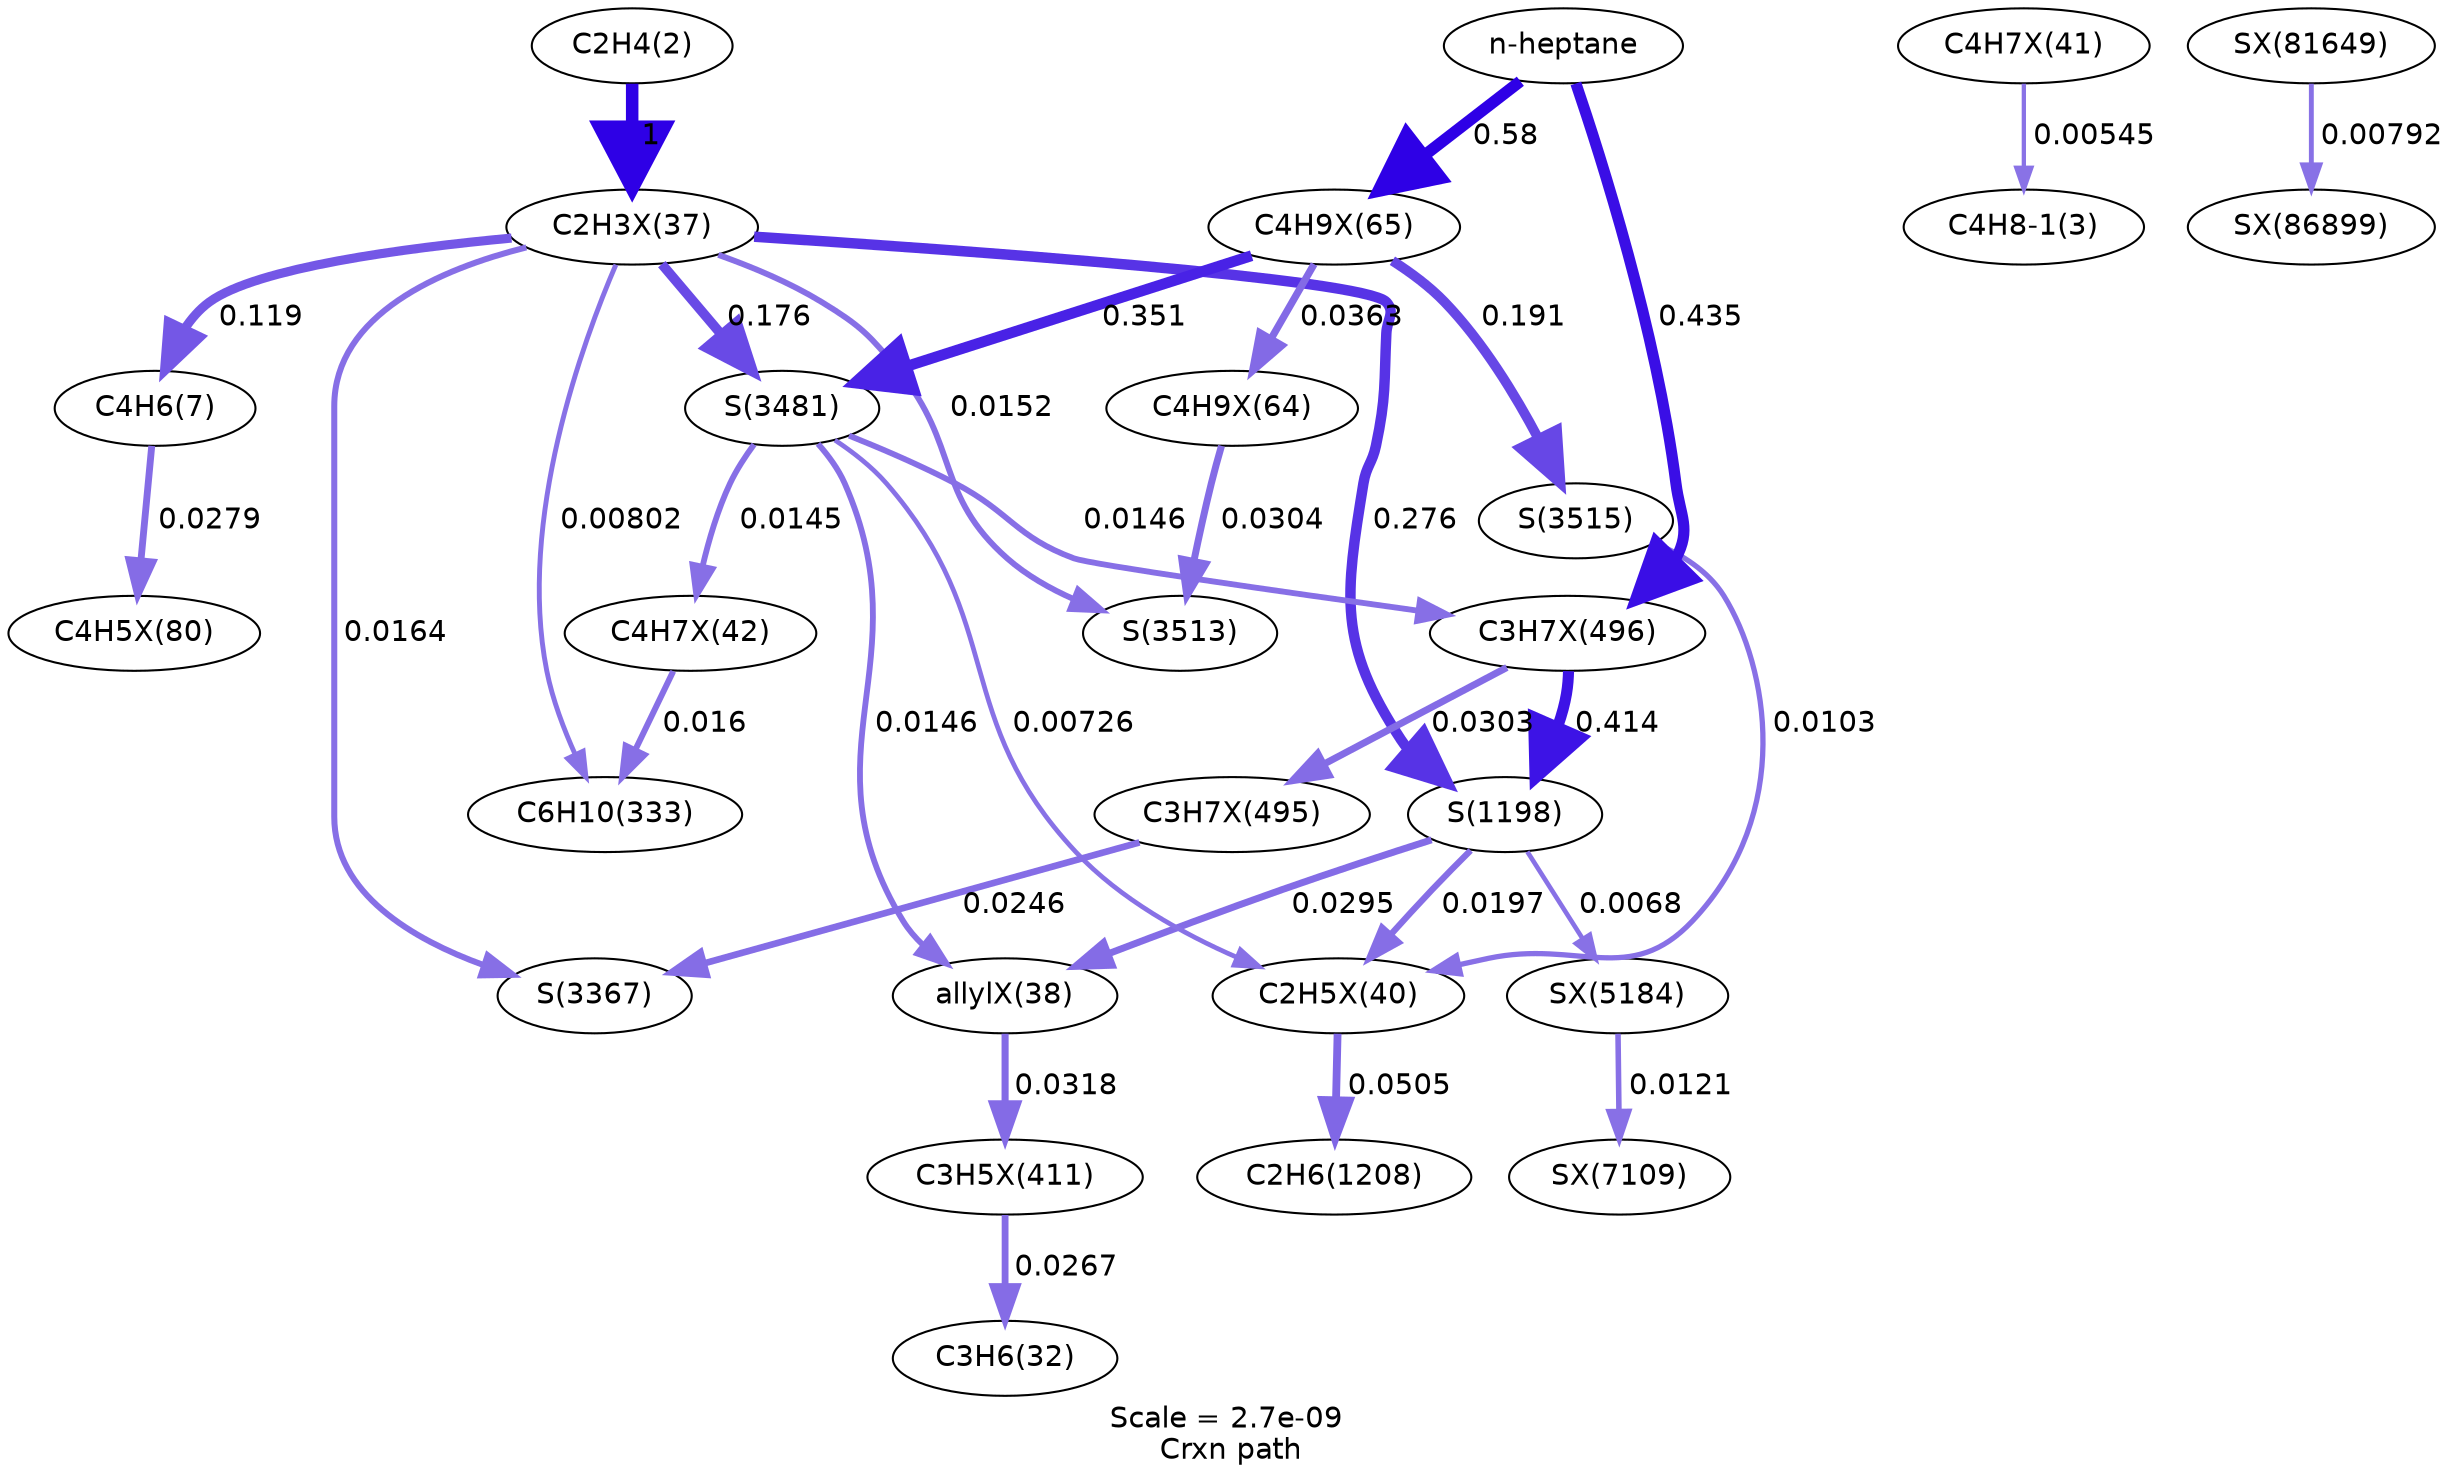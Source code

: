 digraph reaction_paths {
center=1;
s5 -> s69[fontname="Helvetica", style="setlinewidth(6)", arrowsize=3, color="0.7, 1.5, 0.9"
, label=" 1"];
s69 -> s8[fontname="Helvetica", style="setlinewidth(4.39)", arrowsize=2.2, color="0.7, 0.619, 0.9"
, label=" 0.119"];
s69 -> s15[fontname="Helvetica", style="setlinewidth(2.36)", arrowsize=1.18, color="0.7, 0.508, 0.9"
, label=" 0.00802"];
s69 -> s33[fontname="Helvetica", style="setlinewidth(5.03)", arrowsize=2.51, color="0.7, 0.776, 0.9"
, label=" 0.276"];
s69 -> s44[fontname="Helvetica", style="setlinewidth(4.69)", arrowsize=2.34, color="0.7, 0.676, 0.9"
, label=" 0.176"];
s69 -> s42[fontname="Helvetica", style="setlinewidth(2.9)", arrowsize=1.45, color="0.7, 0.516, 0.9"
, label=" 0.0164"];
s69 -> s48[fontname="Helvetica", style="setlinewidth(2.84)", arrowsize=1.42, color="0.7, 0.515, 0.9"
, label=" 0.0152"];
s8 -> s85[fontname="Helvetica", style="setlinewidth(3.3)", arrowsize=1.65, color="0.7, 0.528, 0.9"
, label=" 0.0279"];
s73 -> s6[fontname="Helvetica", style="setlinewidth(2.06)", arrowsize=1.03, color="0.7, 0.505, 0.9"
, label=" 0.00545"];
s74 -> s15[fontname="Helvetica", style="setlinewidth(2.88)", arrowsize=1.44, color="0.7, 0.516, 0.9"
, label=" 0.016"];
s44 -> s74[fontname="Helvetica", style="setlinewidth(2.81)", arrowsize=1.4, color="0.7, 0.515, 0.9"
, label=" 0.0145"];
s70 -> s107[fontname="Helvetica", style="setlinewidth(3.4)", arrowsize=1.7, color="0.7, 0.532, 0.9"
, label=" 0.0318"];
s33 -> s70[fontname="Helvetica", style="setlinewidth(3.34)", arrowsize=1.67, color="0.7, 0.53, 0.9"
, label=" 0.0295"];
s44 -> s70[fontname="Helvetica", style="setlinewidth(2.81)", arrowsize=1.4, color="0.7, 0.515, 0.9"
, label=" 0.0146"];
s107 -> s10[fontname="Helvetica", style="setlinewidth(3.27)", arrowsize=1.63, color="0.7, 0.527, 0.9"
, label=" 0.0267"];
s72 -> s35[fontname="Helvetica", style="setlinewidth(3.75)", arrowsize=1.87, color="0.7, 0.551, 0.9"
, label=" 0.0505"];
s33 -> s72[fontname="Helvetica", style="setlinewidth(3.03)", arrowsize=1.52, color="0.7, 0.52, 0.9"
, label=" 0.0197"];
s49 -> s72[fontname="Helvetica", style="setlinewidth(2.54)", arrowsize=1.27, color="0.7, 0.51, 0.9"
, label=" 0.0103"];
s44 -> s72[fontname="Helvetica", style="setlinewidth(2.28)", arrowsize=1.14, color="0.7, 0.507, 0.9"
, label=" 0.00726"];
s33 -> s193[fontname="Helvetica", style="setlinewidth(2.23)", arrowsize=1.12, color="0.7, 0.507, 0.9"
, label=" 0.0068"];
s114 -> s33[fontname="Helvetica", style="setlinewidth(5.33)", arrowsize=2.67, color="0.7, 0.914, 0.9"
, label=" 0.414"];
s193 -> s202[fontname="Helvetica", style="setlinewidth(2.67)", arrowsize=1.33, color="0.7, 0.512, 0.9"
, label=" 0.0121"];
s0 -> s114[fontname="Helvetica", style="setlinewidth(5.37)", arrowsize=2.69, color="0.7, 0.935, 0.9"
, label=" 0.435"];
s114 -> s113[fontname="Helvetica", style="setlinewidth(3.36)", arrowsize=1.68, color="0.7, 0.53, 0.9"
, label=" 0.0303"];
s44 -> s114[fontname="Helvetica", style="setlinewidth(2.81)", arrowsize=1.4, color="0.7, 0.515, 0.9"
, label=" 0.0146"];
s81 -> s49[fontname="Helvetica", style="setlinewidth(4.75)", arrowsize=2.37, color="0.7, 0.691, 0.9"
, label=" 0.191"];
s0 -> s81[fontname="Helvetica", style="setlinewidth(5.59)", arrowsize=2.79, color="0.7, 1.08, 0.9"
, label=" 0.58"];
s81 -> s44[fontname="Helvetica", style="setlinewidth(5.21)", arrowsize=2.6, color="0.7, 0.851, 0.9"
, label=" 0.351"];
s81 -> s80[fontname="Helvetica", style="setlinewidth(3.5)", arrowsize=1.75, color="0.7, 0.536, 0.9"
, label=" 0.0363"];
s113 -> s42[fontname="Helvetica", style="setlinewidth(3.2)", arrowsize=1.6, color="0.7, 0.525, 0.9"
, label=" 0.0246"];
s80 -> s48[fontname="Helvetica", style="setlinewidth(3.36)", arrowsize=1.68, color="0.7, 0.53, 0.9"
, label=" 0.0304"];
s266 -> s269[fontname="Helvetica", style="setlinewidth(2.35)", arrowsize=1.17, color="0.7, 0.508, 0.9"
, label=" 0.00792"];
s0 [ fontname="Helvetica", label="n-heptane"];
s5 [ fontname="Helvetica", label="C2H4(2)"];
s6 [ fontname="Helvetica", label="C4H8-1(3)"];
s8 [ fontname="Helvetica", label="C4H6(7)"];
s10 [ fontname="Helvetica", label="C3H6(32)"];
s15 [ fontname="Helvetica", label="C6H10(333)"];
s33 [ fontname="Helvetica", label="S(1198)"];
s35 [ fontname="Helvetica", label="C2H6(1208)"];
s42 [ fontname="Helvetica", label="S(3367)"];
s44 [ fontname="Helvetica", label="S(3481)"];
s48 [ fontname="Helvetica", label="S(3513)"];
s49 [ fontname="Helvetica", label="S(3515)"];
s69 [ fontname="Helvetica", label="C2H3X(37)"];
s70 [ fontname="Helvetica", label="allylX(38)"];
s72 [ fontname="Helvetica", label="C2H5X(40)"];
s73 [ fontname="Helvetica", label="C4H7X(41)"];
s74 [ fontname="Helvetica", label="C4H7X(42)"];
s80 [ fontname="Helvetica", label="C4H9X(64)"];
s81 [ fontname="Helvetica", label="C4H9X(65)"];
s85 [ fontname="Helvetica", label="C4H5X(80)"];
s107 [ fontname="Helvetica", label="C3H5X(411)"];
s113 [ fontname="Helvetica", label="C3H7X(495)"];
s114 [ fontname="Helvetica", label="C3H7X(496)"];
s193 [ fontname="Helvetica", label="SX(5184)"];
s202 [ fontname="Helvetica", label="SX(7109)"];
s266 [ fontname="Helvetica", label="SX(81649)"];
s269 [ fontname="Helvetica", label="SX(86899)"];
 label = "Scale = 2.7e-09\l Crxn path";
 fontname = "Helvetica";
}
